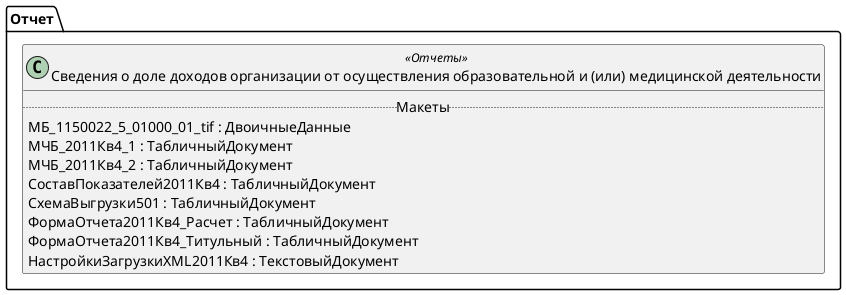 ﻿@startuml РегламентированныйОтчетСведенияОДолеДоходовОтОбразовательнойИлиМедДеятельности
'!include templates.wsd
'..\include templates.wsd
class Отчет.РегламентированныйОтчетСведенияОДолеДоходовОтОбразовательнойИлиМедДеятельности as "Сведения о доле доходов организации от осуществления образовательной и (или) медицинской деятельности" <<Отчеты>>
{
..Макеты..
МБ_1150022_5_01000_01_tif : ДвоичныеДанные
МЧБ_2011Кв4_1 : ТабличныйДокумент
МЧБ_2011Кв4_2 : ТабличныйДокумент
СоставПоказателей2011Кв4 : ТабличныйДокумент
СхемаВыгрузки501 : ТабличныйДокумент
ФормаОтчета2011Кв4_Расчет : ТабличныйДокумент
ФормаОтчета2011Кв4_Титульный : ТабличныйДокумент
НастройкиЗагрузкиXML2011Кв4 : ТекстовыйДокумент
}
@enduml
